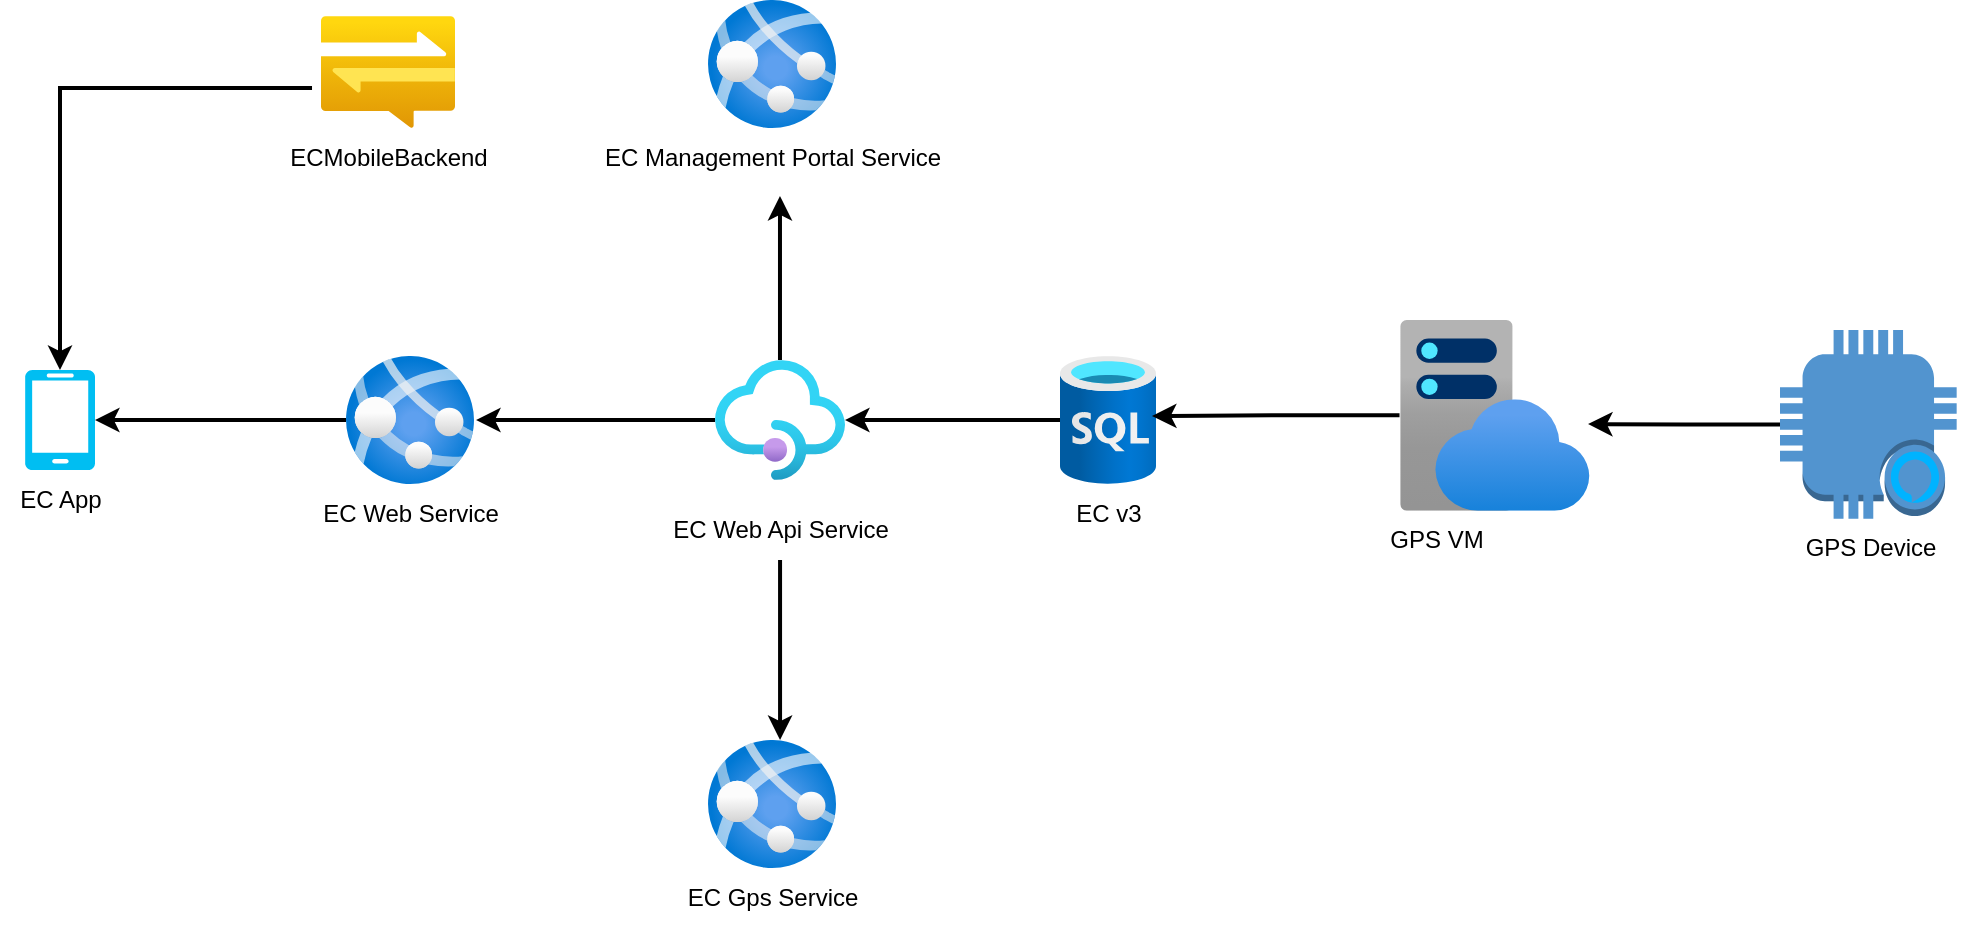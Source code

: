 <mxfile version="20.8.5" type="device"><diagram id="ZsHGzlVZ02dBRJJWmxId" name="第 1 页"><mxGraphModel dx="2027" dy="1094" grid="1" gridSize="10" guides="1" tooltips="1" connect="1" arrows="1" fold="1" page="1" pageScale="1" pageWidth="827" pageHeight="1169" math="0" shadow="0"><root><mxCell id="0"/><mxCell id="1" parent="0"/><mxCell id="0R7yMhBCowZTQ4Tih1BZ-13" value="" style="group" vertex="1" connectable="0" parent="1"><mxGeometry x="380" y="348" width="100" height="94" as="geometry"/></mxCell><mxCell id="0R7yMhBCowZTQ4Tih1BZ-8" value="" style="aspect=fixed;html=1;points=[];align=center;image;fontSize=12;image=img/lib/azure2/app_services/App_Services.svg;" vertex="1" parent="0R7yMhBCowZTQ4Tih1BZ-13"><mxGeometry x="13" width="64" height="64" as="geometry"/></mxCell><mxCell id="0R7yMhBCowZTQ4Tih1BZ-9" value="EC Web Service" style="text;html=1;align=center;verticalAlign=middle;resizable=0;points=[];autosize=1;strokeColor=none;fillColor=none;" vertex="1" parent="0R7yMhBCowZTQ4Tih1BZ-13"><mxGeometry x="-10" y="64" width="110" height="30" as="geometry"/></mxCell><mxCell id="0R7yMhBCowZTQ4Tih1BZ-15" value="" style="group" vertex="1" connectable="0" parent="1"><mxGeometry x="526" y="170" width="175" height="94" as="geometry"/></mxCell><mxCell id="0R7yMhBCowZTQ4Tih1BZ-11" value="" style="aspect=fixed;html=1;points=[];align=center;image;fontSize=12;image=img/lib/azure2/app_services/App_Services.svg;" vertex="1" parent="0R7yMhBCowZTQ4Tih1BZ-15"><mxGeometry x="48" width="64" height="64" as="geometry"/></mxCell><mxCell id="0R7yMhBCowZTQ4Tih1BZ-12" value="EC Management Portal Service" style="text;html=1;align=center;verticalAlign=middle;resizable=0;points=[];autosize=1;strokeColor=none;fillColor=none;" vertex="1" parent="0R7yMhBCowZTQ4Tih1BZ-15"><mxGeometry x="-15" y="64" width="190" height="30" as="geometry"/></mxCell><mxCell id="0R7yMhBCowZTQ4Tih1BZ-17" value="" style="group" vertex="1" connectable="0" parent="1"><mxGeometry x="570" y="350" width="105" height="100" as="geometry"/></mxCell><mxCell id="0R7yMhBCowZTQ4Tih1BZ-16" value="" style="aspect=fixed;html=1;points=[];align=center;image;fontSize=12;image=img/lib/azure2/app_services/API_Management_Services.svg;" vertex="1" parent="0R7yMhBCowZTQ4Tih1BZ-17"><mxGeometry x="7.5" width="65" height="60" as="geometry"/></mxCell><mxCell id="0R7yMhBCowZTQ4Tih1BZ-5" value="EC Web Api Service" style="text;html=1;align=center;verticalAlign=middle;resizable=0;points=[];autosize=1;strokeColor=none;fillColor=none;" vertex="1" parent="0R7yMhBCowZTQ4Tih1BZ-17"><mxGeometry x="-25" y="70" width="130" height="30" as="geometry"/></mxCell><mxCell id="0R7yMhBCowZTQ4Tih1BZ-20" value="" style="group" vertex="1" connectable="0" parent="1"><mxGeometry x="903" y="330" width="124" height="140" as="geometry"/></mxCell><mxCell id="0R7yMhBCowZTQ4Tih1BZ-2" value="" style="aspect=fixed;html=1;points=[];align=center;image;fontSize=12;image=img/lib/azure2/app_services/App_Service_Plans.svg;" vertex="1" parent="0R7yMhBCowZTQ4Tih1BZ-20"><mxGeometry x="16.757" width="95.319" height="95.319" as="geometry"/></mxCell><mxCell id="0R7yMhBCowZTQ4Tih1BZ-19" value="GPS VM" style="text;html=1;align=center;verticalAlign=middle;resizable=0;points=[];autosize=1;strokeColor=none;fillColor=none;" vertex="1" parent="0R7yMhBCowZTQ4Tih1BZ-20"><mxGeometry y="95.319" width="70" height="30" as="geometry"/></mxCell><mxCell id="0R7yMhBCowZTQ4Tih1BZ-21" value="" style="group" vertex="1" connectable="0" parent="1"><mxGeometry x="750" y="348" width="54" height="94" as="geometry"/></mxCell><mxCell id="0R7yMhBCowZTQ4Tih1BZ-3" value="" style="aspect=fixed;html=1;points=[];align=center;image;fontSize=12;image=img/lib/azure2/databases/SQL_Database.svg;" vertex="1" parent="0R7yMhBCowZTQ4Tih1BZ-21"><mxGeometry width="48" height="64" as="geometry"/></mxCell><mxCell id="0R7yMhBCowZTQ4Tih1BZ-18" value="EC v3" style="text;html=1;align=center;verticalAlign=middle;resizable=0;points=[];autosize=1;strokeColor=none;fillColor=none;" vertex="1" parent="0R7yMhBCowZTQ4Tih1BZ-21"><mxGeometry x="-6" y="64" width="60" height="30" as="geometry"/></mxCell><mxCell id="0R7yMhBCowZTQ4Tih1BZ-24" value="" style="group" vertex="1" connectable="0" parent="1"><mxGeometry x="230" y="355" width="50" height="80" as="geometry"/></mxCell><mxCell id="0R7yMhBCowZTQ4Tih1BZ-22" value="" style="verticalLabelPosition=bottom;html=1;verticalAlign=top;align=center;strokeColor=none;fillColor=#00BEF2;shape=mxgraph.azure.mobile;pointerEvents=1;" vertex="1" parent="0R7yMhBCowZTQ4Tih1BZ-24"><mxGeometry x="2.5" width="35" height="50" as="geometry"/></mxCell><mxCell id="0R7yMhBCowZTQ4Tih1BZ-23" value="EC App" style="text;html=1;align=center;verticalAlign=middle;resizable=0;points=[];autosize=1;strokeColor=none;fillColor=none;" vertex="1" parent="0R7yMhBCowZTQ4Tih1BZ-24"><mxGeometry x="-10" y="50" width="60" height="30" as="geometry"/></mxCell><mxCell id="0R7yMhBCowZTQ4Tih1BZ-30" value="" style="group" vertex="1" connectable="0" parent="1"><mxGeometry x="1110" y="335" width="100" height="130" as="geometry"/></mxCell><mxCell id="0R7yMhBCowZTQ4Tih1BZ-28" value="" style="outlineConnect=0;dashed=0;verticalLabelPosition=bottom;verticalAlign=top;align=center;html=1;shape=mxgraph.aws3.alexa_enabled_device;fillColor=#5294CF;gradientColor=none;" vertex="1" parent="0R7yMhBCowZTQ4Tih1BZ-30"><mxGeometry width="88.333" height="94.384" as="geometry"/></mxCell><mxCell id="0R7yMhBCowZTQ4Tih1BZ-29" value="GPS Device" style="text;html=1;align=center;verticalAlign=middle;resizable=0;points=[];autosize=1;strokeColor=none;fillColor=none;" vertex="1" parent="0R7yMhBCowZTQ4Tih1BZ-30"><mxGeometry y="94.384" width="90" height="30" as="geometry"/></mxCell><mxCell id="0R7yMhBCowZTQ4Tih1BZ-38" style="edgeStyle=orthogonalEdgeStyle;rounded=0;orthogonalLoop=1;jettySize=auto;html=1;entryX=1.016;entryY=0.5;entryDx=0;entryDy=0;entryPerimeter=0;strokeWidth=2;" edge="1" parent="1" source="0R7yMhBCowZTQ4Tih1BZ-16" target="0R7yMhBCowZTQ4Tih1BZ-8"><mxGeometry relative="1" as="geometry"/></mxCell><mxCell id="0R7yMhBCowZTQ4Tih1BZ-39" style="edgeStyle=orthogonalEdgeStyle;rounded=0;orthogonalLoop=1;jettySize=auto;html=1;entryX=1;entryY=0.5;entryDx=0;entryDy=0;entryPerimeter=0;strokeWidth=2;" edge="1" parent="1" source="0R7yMhBCowZTQ4Tih1BZ-8" target="0R7yMhBCowZTQ4Tih1BZ-22"><mxGeometry relative="1" as="geometry"/></mxCell><mxCell id="0R7yMhBCowZTQ4Tih1BZ-42" style="edgeStyle=orthogonalEdgeStyle;rounded=0;orthogonalLoop=1;jettySize=auto;html=1;strokeWidth=2;" edge="1" parent="1" source="0R7yMhBCowZTQ4Tih1BZ-3" target="0R7yMhBCowZTQ4Tih1BZ-16"><mxGeometry relative="1" as="geometry"/></mxCell><mxCell id="0R7yMhBCowZTQ4Tih1BZ-45" value="" style="group" vertex="1" connectable="0" parent="1"><mxGeometry x="526" y="540" width="175" height="94" as="geometry"/></mxCell><mxCell id="0R7yMhBCowZTQ4Tih1BZ-46" value="" style="aspect=fixed;html=1;points=[];align=center;image;fontSize=12;image=img/lib/azure2/app_services/App_Services.svg;" vertex="1" parent="0R7yMhBCowZTQ4Tih1BZ-45"><mxGeometry x="48" width="64" height="64" as="geometry"/></mxCell><mxCell id="0R7yMhBCowZTQ4Tih1BZ-47" value="EC Gps Service" style="text;html=1;align=center;verticalAlign=middle;resizable=0;points=[];autosize=1;strokeColor=none;fillColor=none;" vertex="1" parent="0R7yMhBCowZTQ4Tih1BZ-45"><mxGeometry x="25" y="64" width="110" height="30" as="geometry"/></mxCell><mxCell id="0R7yMhBCowZTQ4Tih1BZ-49" style="edgeStyle=orthogonalEdgeStyle;rounded=0;orthogonalLoop=1;jettySize=auto;html=1;entryX=0.563;entryY=0;entryDx=0;entryDy=0;entryPerimeter=0;strokeWidth=2;fontSize=21;" edge="1" parent="1" source="0R7yMhBCowZTQ4Tih1BZ-5" target="0R7yMhBCowZTQ4Tih1BZ-46"><mxGeometry relative="1" as="geometry"/></mxCell><mxCell id="0R7yMhBCowZTQ4Tih1BZ-51" style="edgeStyle=orthogonalEdgeStyle;rounded=0;orthogonalLoop=1;jettySize=auto;html=1;entryX=0.521;entryY=1.133;entryDx=0;entryDy=0;entryPerimeter=0;strokeWidth=2;fontSize=21;" edge="1" parent="1" source="0R7yMhBCowZTQ4Tih1BZ-16" target="0R7yMhBCowZTQ4Tih1BZ-12"><mxGeometry relative="1" as="geometry"/></mxCell><mxCell id="0R7yMhBCowZTQ4Tih1BZ-53" style="edgeStyle=orthogonalEdgeStyle;rounded=0;orthogonalLoop=1;jettySize=auto;html=1;entryX=0.989;entryY=0.546;entryDx=0;entryDy=0;entryPerimeter=0;strokeWidth=2;fontSize=21;" edge="1" parent="1" source="0R7yMhBCowZTQ4Tih1BZ-28" target="0R7yMhBCowZTQ4Tih1BZ-2"><mxGeometry relative="1" as="geometry"/></mxCell><mxCell id="0R7yMhBCowZTQ4Tih1BZ-54" style="edgeStyle=orthogonalEdgeStyle;rounded=0;orthogonalLoop=1;jettySize=auto;html=1;entryX=0.958;entryY=0.469;entryDx=0;entryDy=0;entryPerimeter=0;strokeWidth=2;fontSize=21;" edge="1" parent="1" source="0R7yMhBCowZTQ4Tih1BZ-2" target="0R7yMhBCowZTQ4Tih1BZ-3"><mxGeometry relative="1" as="geometry"/></mxCell><mxCell id="0R7yMhBCowZTQ4Tih1BZ-57" value="" style="group" vertex="1" connectable="0" parent="1"><mxGeometry x="354" y="178" width="120" height="86" as="geometry"/></mxCell><mxCell id="0R7yMhBCowZTQ4Tih1BZ-55" value="" style="aspect=fixed;html=1;points=[];align=center;image;fontSize=12;image=img/lib/azure2/app_services/Notification_Hubs.svg;" vertex="1" parent="0R7yMhBCowZTQ4Tih1BZ-57"><mxGeometry x="26.5" width="67" height="56.0" as="geometry"/></mxCell><mxCell id="0R7yMhBCowZTQ4Tih1BZ-56" value="ECMobileBackend" style="text;html=1;align=center;verticalAlign=middle;resizable=0;points=[];autosize=1;strokeColor=none;fillColor=none;fontSize=12;" vertex="1" parent="0R7yMhBCowZTQ4Tih1BZ-57"><mxGeometry y="56" width="120" height="30" as="geometry"/></mxCell><mxCell id="0R7yMhBCowZTQ4Tih1BZ-58" style="edgeStyle=orthogonalEdgeStyle;rounded=0;orthogonalLoop=1;jettySize=auto;html=1;strokeWidth=2;fontSize=12;exitX=-0.067;exitY=0.643;exitDx=0;exitDy=0;exitPerimeter=0;" edge="1" parent="1" source="0R7yMhBCowZTQ4Tih1BZ-55" target="0R7yMhBCowZTQ4Tih1BZ-22"><mxGeometry relative="1" as="geometry"><mxPoint x="340" y="230" as="sourcePoint"/></mxGeometry></mxCell></root></mxGraphModel></diagram></mxfile>